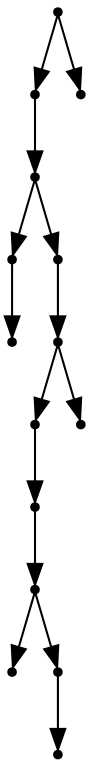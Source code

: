 digraph {
  14 [shape=point];
  12 [shape=point];
  11 [shape=point];
  1 [shape=point];
  0 [shape=point];
  10 [shape=point];
  9 [shape=point];
  7 [shape=point];
  6 [shape=point];
  5 [shape=point];
  2 [shape=point];
  4 [shape=point];
  3 [shape=point];
  8 [shape=point];
  13 [shape=point];
14 -> 12;
12 -> 11;
11 -> 1;
1 -> 0;
11 -> 10;
10 -> 9;
9 -> 7;
7 -> 6;
6 -> 5;
5 -> 2;
5 -> 4;
4 -> 3;
9 -> 8;
14 -> 13;
}
